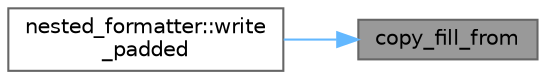 digraph "copy_fill_from"
{
 // LATEX_PDF_SIZE
  bgcolor="transparent";
  edge [fontname=Helvetica,fontsize=10,labelfontname=Helvetica,labelfontsize=10];
  node [fontname=Helvetica,fontsize=10,shape=box,height=0.2,width=0.4];
  rankdir="RL";
  Node1 [id="Node000001",label="copy_fill_from",height=0.2,width=0.4,color="gray40", fillcolor="grey60", style="filled", fontcolor="black",tooltip=" "];
  Node1 -> Node2 [id="edge1_Node000001_Node000002",dir="back",color="steelblue1",style="solid",tooltip=" "];
  Node2 [id="Node000002",label="nested_formatter::write\l_padded",height=0.2,width=0.4,color="grey40", fillcolor="white", style="filled",URL="$structnested__formatter.html#af5e9dc3c9fd562fcdaecc65588c1950f",tooltip=" "];
}
